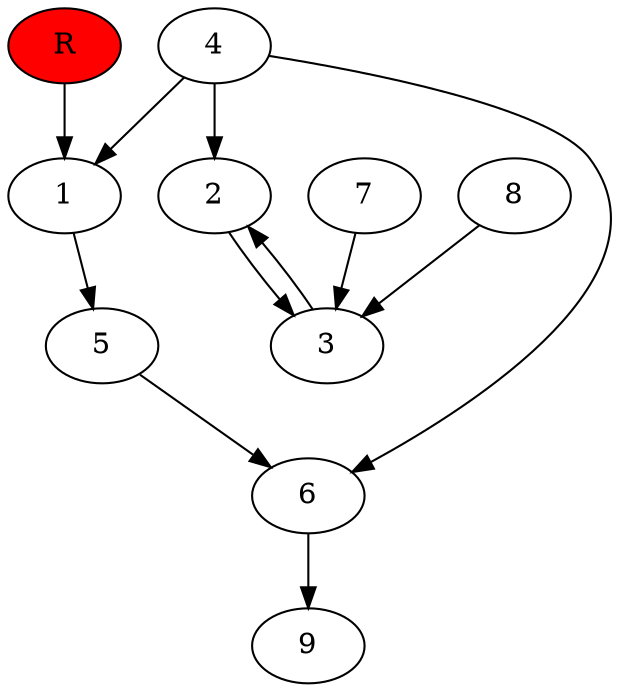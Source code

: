 digraph prb40873 {
	1
	2
	3
	4
	5
	6
	7
	8
	R [fillcolor="#ff0000" style=filled]
	1 -> 5
	2 -> 3
	3 -> 2
	4 -> 1
	4 -> 2
	4 -> 6
	5 -> 6
	6 -> 9
	7 -> 3
	8 -> 3
	R -> 1
}
